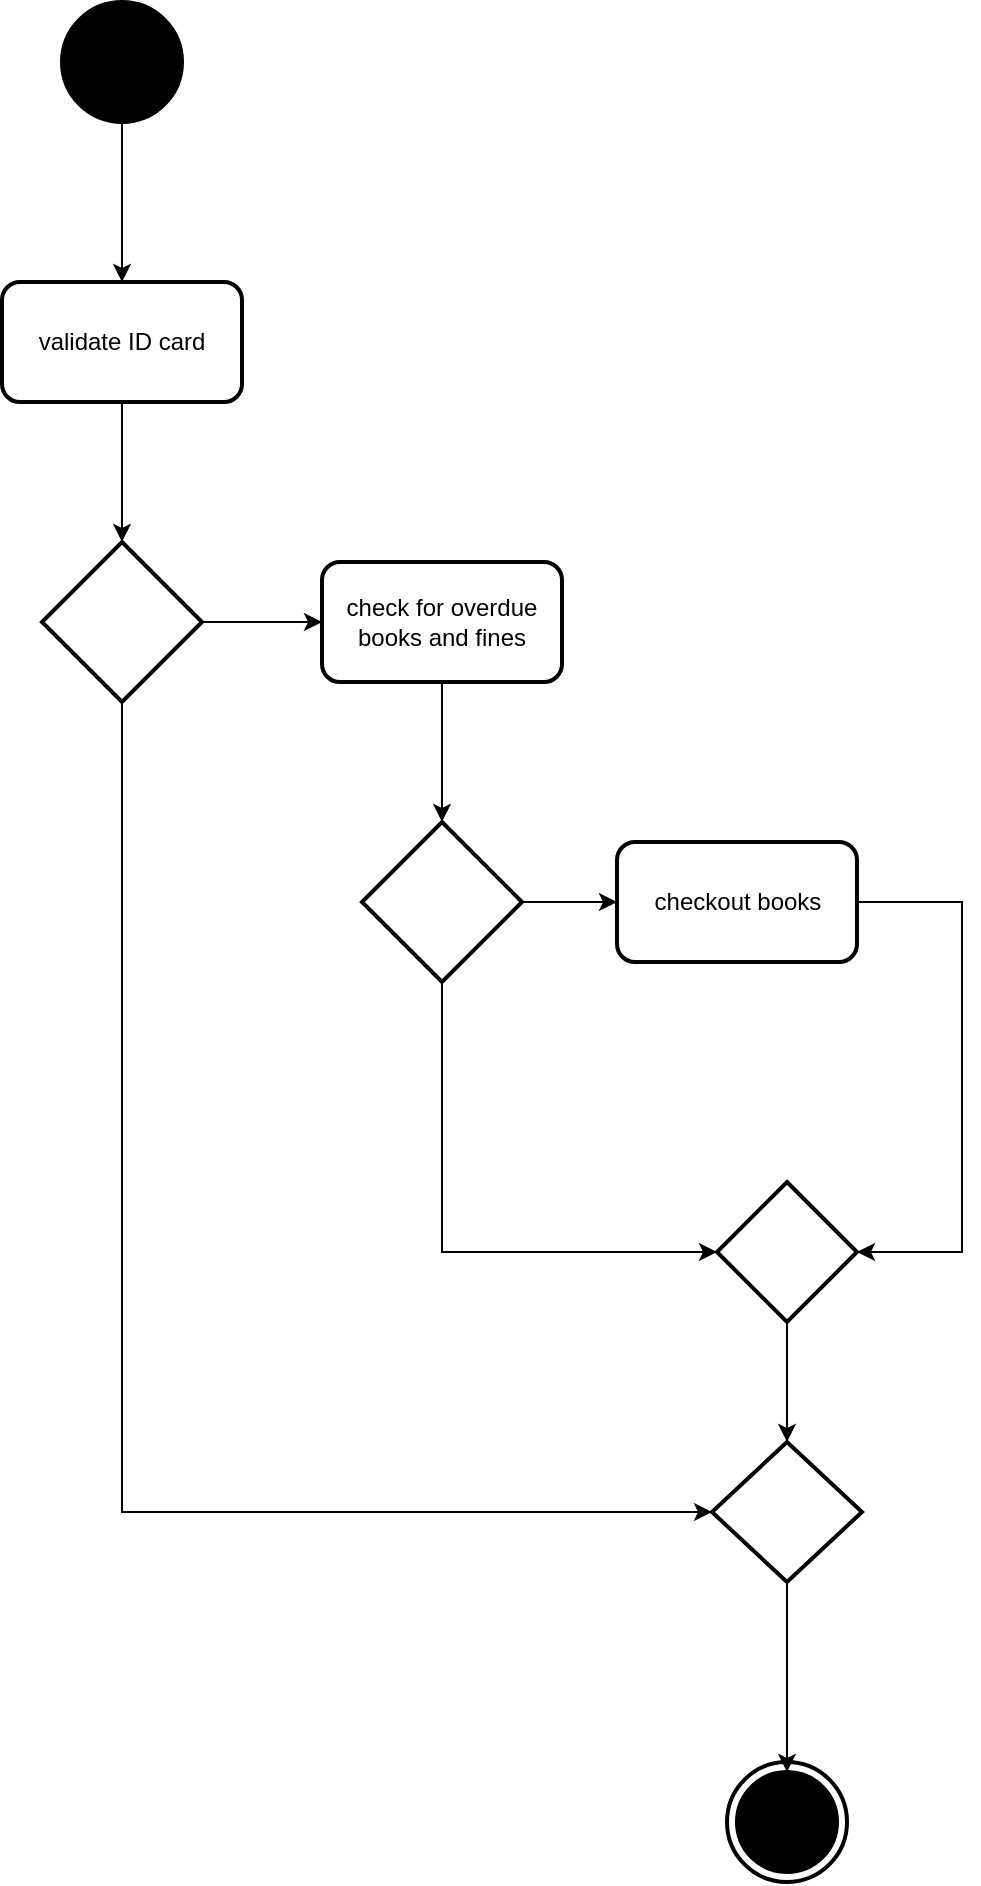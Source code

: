 <mxfile version="15.5.2" type="github">
  <diagram id="prtHgNgQTEPvFCAcTncT" name="Page-1">
    <mxGraphModel dx="2031" dy="1089" grid="1" gridSize="10" guides="1" tooltips="1" connect="1" arrows="1" fold="1" page="1" pageScale="1" pageWidth="827" pageHeight="1169" math="0" shadow="0">
      <root>
        <mxCell id="0" />
        <mxCell id="1" parent="0" />
        <mxCell id="lMvp6kesY2Yli7OYDsl8-5" value="" style="edgeStyle=orthogonalEdgeStyle;rounded=0;orthogonalLoop=1;jettySize=auto;html=1;" edge="1" parent="1" source="lMvp6kesY2Yli7OYDsl8-1" target="lMvp6kesY2Yli7OYDsl8-4">
          <mxGeometry relative="1" as="geometry" />
        </mxCell>
        <mxCell id="lMvp6kesY2Yli7OYDsl8-1" value="" style="strokeWidth=2;html=1;shape=mxgraph.flowchart.start_2;whiteSpace=wrap;fillColor=#000000;" vertex="1" parent="1">
          <mxGeometry x="330" y="30" width="60" height="60" as="geometry" />
        </mxCell>
        <mxCell id="lMvp6kesY2Yli7OYDsl8-7" value="" style="edgeStyle=orthogonalEdgeStyle;rounded=0;orthogonalLoop=1;jettySize=auto;html=1;" edge="1" parent="1" source="lMvp6kesY2Yli7OYDsl8-4" target="lMvp6kesY2Yli7OYDsl8-6">
          <mxGeometry relative="1" as="geometry" />
        </mxCell>
        <mxCell id="lMvp6kesY2Yli7OYDsl8-4" value="validate ID card" style="whiteSpace=wrap;html=1;strokeWidth=2;fillColor=none;rounded=1;" vertex="1" parent="1">
          <mxGeometry x="300" y="170" width="120" height="60" as="geometry" />
        </mxCell>
        <mxCell id="lMvp6kesY2Yli7OYDsl8-9" value="" style="edgeStyle=orthogonalEdgeStyle;rounded=0;orthogonalLoop=1;jettySize=auto;html=1;" edge="1" parent="1" source="lMvp6kesY2Yli7OYDsl8-6" target="lMvp6kesY2Yli7OYDsl8-8">
          <mxGeometry relative="1" as="geometry" />
        </mxCell>
        <mxCell id="lMvp6kesY2Yli7OYDsl8-18" style="edgeStyle=orthogonalEdgeStyle;rounded=0;orthogonalLoop=1;jettySize=auto;html=1;entryX=0;entryY=0.5;entryDx=0;entryDy=0;entryPerimeter=0;" edge="1" parent="1" source="lMvp6kesY2Yli7OYDsl8-6" target="lMvp6kesY2Yli7OYDsl8-19">
          <mxGeometry relative="1" as="geometry">
            <mxPoint x="620" y="830" as="targetPoint" />
            <Array as="points">
              <mxPoint x="360" y="785" />
            </Array>
          </mxGeometry>
        </mxCell>
        <mxCell id="lMvp6kesY2Yli7OYDsl8-6" value="" style="rhombus;whiteSpace=wrap;html=1;rounded=0;strokeWidth=2;fillColor=none;" vertex="1" parent="1">
          <mxGeometry x="320" y="300" width="80" height="80" as="geometry" />
        </mxCell>
        <mxCell id="lMvp6kesY2Yli7OYDsl8-11" value="" style="edgeStyle=orthogonalEdgeStyle;rounded=0;orthogonalLoop=1;jettySize=auto;html=1;" edge="1" parent="1" source="lMvp6kesY2Yli7OYDsl8-8" target="lMvp6kesY2Yli7OYDsl8-10">
          <mxGeometry relative="1" as="geometry" />
        </mxCell>
        <mxCell id="lMvp6kesY2Yli7OYDsl8-8" value="check for overdue books and fines" style="whiteSpace=wrap;html=1;rounded=1;strokeWidth=2;fillColor=none;" vertex="1" parent="1">
          <mxGeometry x="460" y="310" width="120" height="60" as="geometry" />
        </mxCell>
        <mxCell id="lMvp6kesY2Yli7OYDsl8-13" value="" style="edgeStyle=orthogonalEdgeStyle;rounded=0;orthogonalLoop=1;jettySize=auto;html=1;" edge="1" parent="1" source="lMvp6kesY2Yli7OYDsl8-10" target="lMvp6kesY2Yli7OYDsl8-12">
          <mxGeometry relative="1" as="geometry" />
        </mxCell>
        <mxCell id="lMvp6kesY2Yli7OYDsl8-21" style="edgeStyle=orthogonalEdgeStyle;rounded=0;orthogonalLoop=1;jettySize=auto;html=1;entryX=0;entryY=0.5;entryDx=0;entryDy=0;entryPerimeter=0;" edge="1" parent="1" source="lMvp6kesY2Yli7OYDsl8-10" target="lMvp6kesY2Yli7OYDsl8-22">
          <mxGeometry relative="1" as="geometry">
            <mxPoint x="520" y="600" as="targetPoint" />
            <Array as="points">
              <mxPoint x="520" y="655" />
            </Array>
          </mxGeometry>
        </mxCell>
        <mxCell id="lMvp6kesY2Yli7OYDsl8-10" value="" style="rhombus;whiteSpace=wrap;html=1;rounded=0;strokeWidth=2;fillColor=none;" vertex="1" parent="1">
          <mxGeometry x="480" y="440" width="80" height="80" as="geometry" />
        </mxCell>
        <mxCell id="lMvp6kesY2Yli7OYDsl8-17" style="edgeStyle=orthogonalEdgeStyle;rounded=0;orthogonalLoop=1;jettySize=auto;html=1;entryX=1;entryY=0.5;entryDx=0;entryDy=0;entryPerimeter=0;exitX=1;exitY=0.5;exitDx=0;exitDy=0;" edge="1" parent="1" source="lMvp6kesY2Yli7OYDsl8-12" target="lMvp6kesY2Yli7OYDsl8-22">
          <mxGeometry relative="1" as="geometry">
            <mxPoint x="670" y="710" as="targetPoint" />
            <Array as="points">
              <mxPoint x="780" y="480" />
              <mxPoint x="780" y="655" />
            </Array>
          </mxGeometry>
        </mxCell>
        <mxCell id="lMvp6kesY2Yli7OYDsl8-12" value="checkout books" style="whiteSpace=wrap;html=1;rounded=1;strokeWidth=2;fillColor=none;" vertex="1" parent="1">
          <mxGeometry x="607.5" y="450" width="120" height="60" as="geometry" />
        </mxCell>
        <mxCell id="lMvp6kesY2Yli7OYDsl8-16" value="" style="group" vertex="1" connectable="0" parent="1">
          <mxGeometry x="662.5" y="910" width="60" height="60" as="geometry" />
        </mxCell>
        <mxCell id="lMvp6kesY2Yli7OYDsl8-14" value="" style="strokeWidth=2;html=1;shape=mxgraph.flowchart.start_2;whiteSpace=wrap;rounded=1;fillColor=none;" vertex="1" parent="lMvp6kesY2Yli7OYDsl8-16">
          <mxGeometry width="60" height="60" as="geometry" />
        </mxCell>
        <mxCell id="lMvp6kesY2Yli7OYDsl8-15" value="" style="strokeWidth=2;html=1;shape=mxgraph.flowchart.start_2;whiteSpace=wrap;rounded=1;fillColor=#000000;" vertex="1" parent="lMvp6kesY2Yli7OYDsl8-16">
          <mxGeometry x="5" y="5" width="50" height="50" as="geometry" />
        </mxCell>
        <mxCell id="lMvp6kesY2Yli7OYDsl8-20" style="edgeStyle=orthogonalEdgeStyle;rounded=0;orthogonalLoop=1;jettySize=auto;html=1;entryX=0.5;entryY=0;entryDx=0;entryDy=0;entryPerimeter=0;" edge="1" parent="1" source="lMvp6kesY2Yli7OYDsl8-19" target="lMvp6kesY2Yli7OYDsl8-15">
          <mxGeometry relative="1" as="geometry" />
        </mxCell>
        <mxCell id="lMvp6kesY2Yli7OYDsl8-19" value="" style="strokeWidth=2;html=1;shape=mxgraph.flowchart.decision;whiteSpace=wrap;rounded=1;fillColor=none;" vertex="1" parent="1">
          <mxGeometry x="655" y="750" width="75" height="70" as="geometry" />
        </mxCell>
        <mxCell id="lMvp6kesY2Yli7OYDsl8-23" style="edgeStyle=orthogonalEdgeStyle;rounded=0;orthogonalLoop=1;jettySize=auto;html=1;entryX=0.5;entryY=0;entryDx=0;entryDy=0;entryPerimeter=0;" edge="1" parent="1" source="lMvp6kesY2Yli7OYDsl8-22" target="lMvp6kesY2Yli7OYDsl8-19">
          <mxGeometry relative="1" as="geometry" />
        </mxCell>
        <mxCell id="lMvp6kesY2Yli7OYDsl8-22" value="" style="strokeWidth=2;html=1;shape=mxgraph.flowchart.decision;whiteSpace=wrap;rounded=1;fillColor=none;" vertex="1" parent="1">
          <mxGeometry x="657.5" y="620" width="70" height="70" as="geometry" />
        </mxCell>
      </root>
    </mxGraphModel>
  </diagram>
</mxfile>
